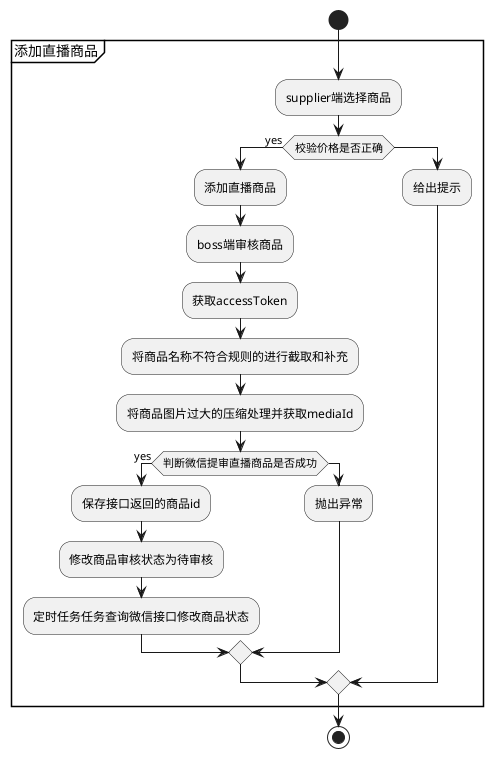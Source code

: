 @startuml
start
partition 添加直播商品 {
    :supplier端选择商品;
    if(校验价格是否正确) then (yes)
        :﻿添加直播商品;
        :boss端审核商品;
        :获取accessToken;
        :将商品名称不符合规则的进行截取和补充;
        :将商品图片过大的压缩处理并获取mediaId;
        if(判断微信提审直播商品是否成功) then (yes)
            :保存接口返回的商品id;
            :修改商品审核状态为待审核;
            :定时任务任务查询微信接口修改商品状态;
        else
            :抛出异常;
        endif
    else
         :给出提示;
    endif
}
stop
@enduml
